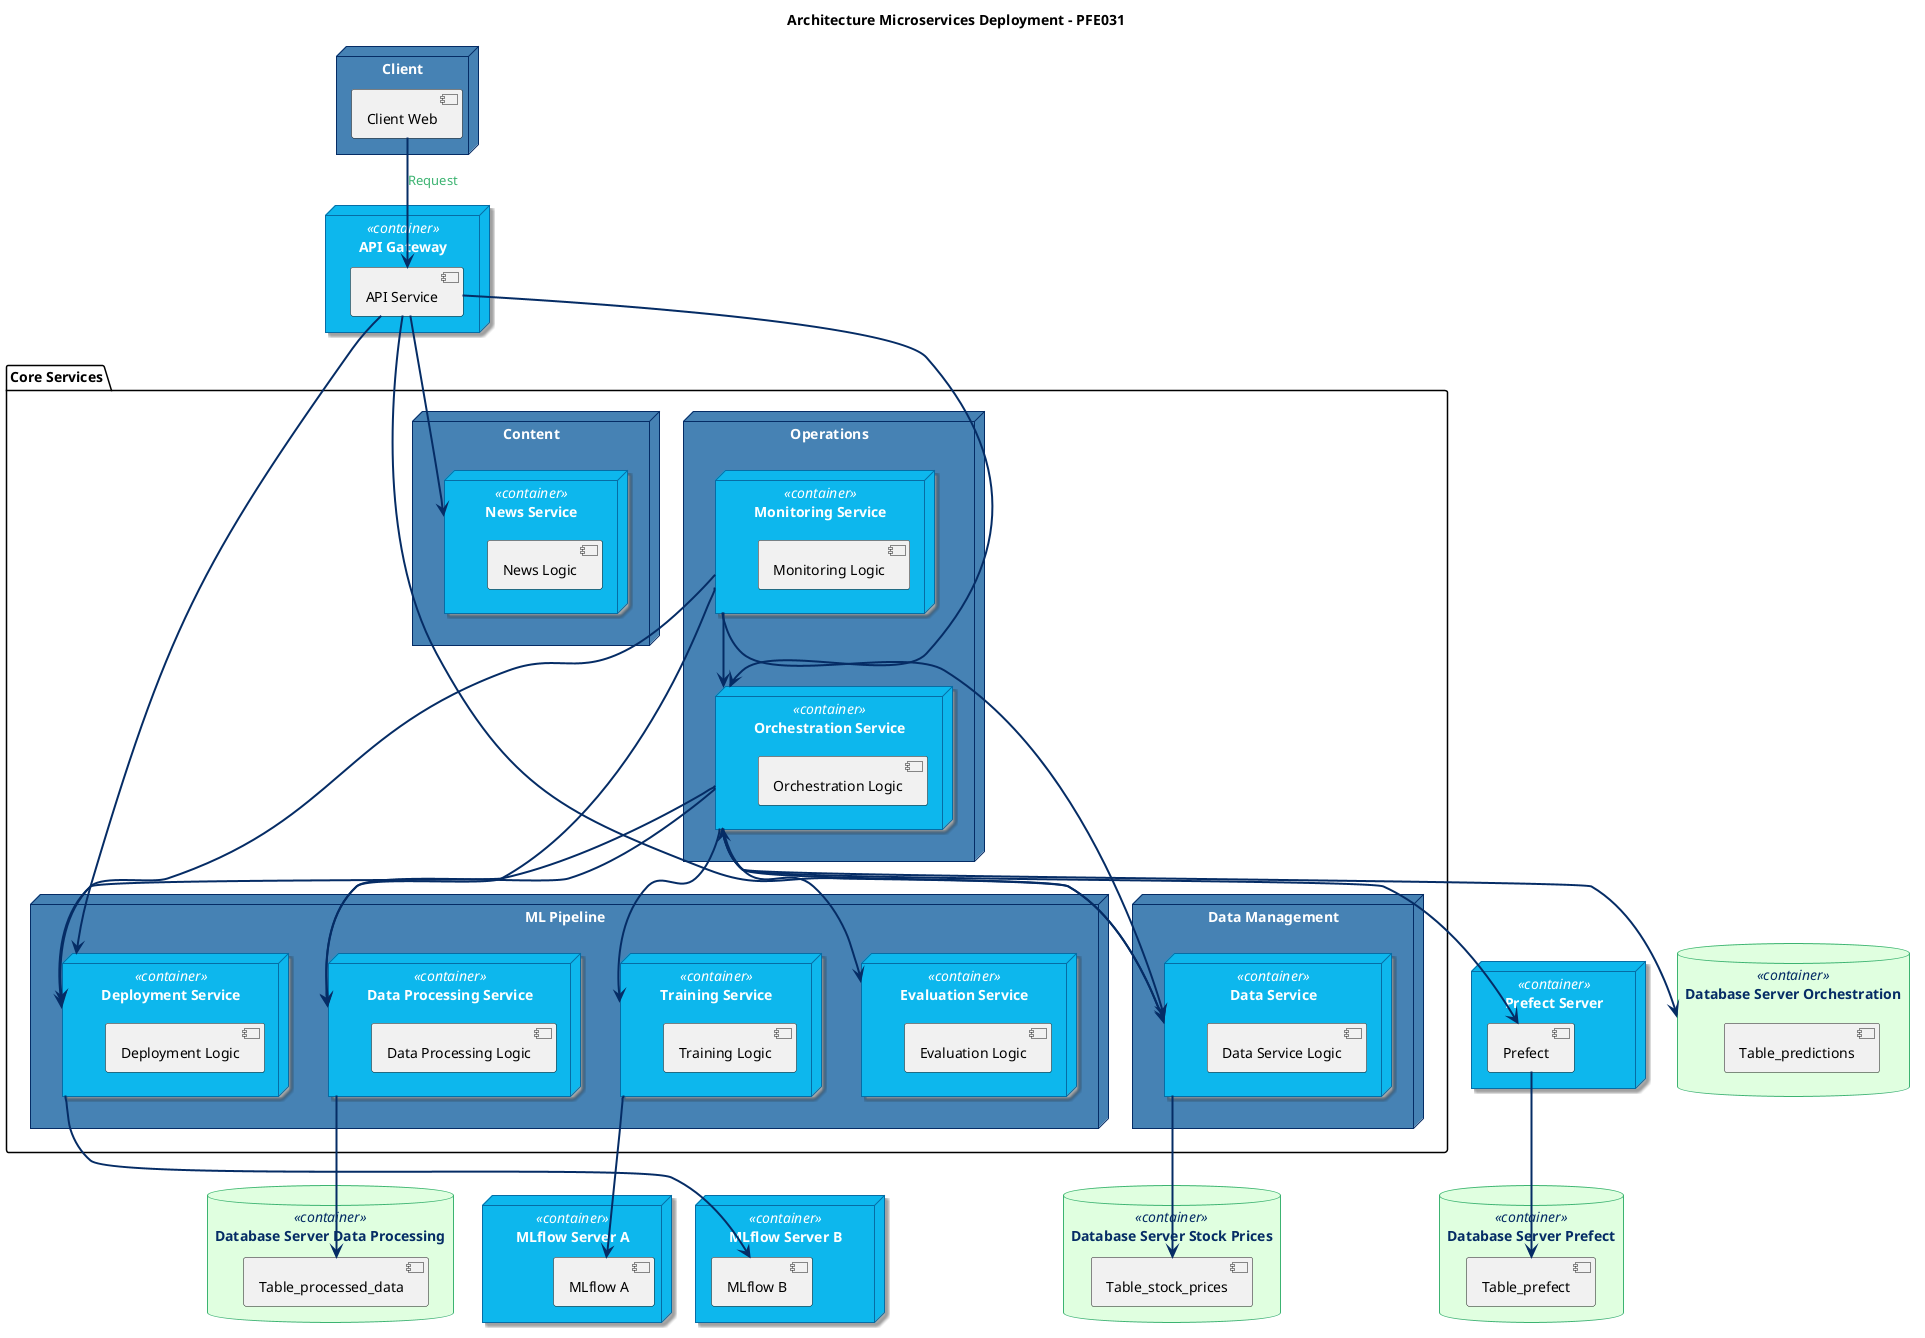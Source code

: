 @startuml Architecture Microservices Deployment

title Architecture Microservices Deployment - PFE031

!define DARKBLUE #052C65
!define LIGHTBLUE #4682B4
!define GREEN #3CB371
!define ORANGE #FFA500
!define GRAY #808080
!define CONTAINER_COLOR #0db7ed
!define CONTAINER_BORDER_COLOR #066da5

skinparam node {
  BorderColor DARKBLUE
  BackgroundColor LIGHTBLUE
  FontColor white
}

skinparam database {
  BorderColor GREEN
  BackgroundColor #E0FFE0
  FontColor DARKBLUE
}

skinparam node<<container>> {
  BackgroundColor CONTAINER_COLOR
  BorderColor CONTAINER_BORDER_COLOR
  StereotypeFontColor white
  FontColor white
  Shadowing true
}

' Define arrow colors
skinparam Arrow {
  Color DARKBLUE
  Thickness 2
}

' Client Layer
node "Client" as client {
  [Client Web] as web
}

' API Gateway Layer
node "API Gateway" as gateway <<container>> {
  [API Service] as api
}

' Core Services - grouped by functionality
package "Core Services" {
  node "Data Management" as dataNode {
    node "Data Service" as data <<container>> {
      [Data Service Logic]
    }
  }
  
  node "ML Pipeline" as mlNode {
    node "Data Processing Service" as dataProcessing <<container>> {
      [Data Processing Logic]
    }
    node "Training Service" as training <<container>> {
      [Training Logic]
    }
    node "Evaluation Service" as evaluation <<container>> {
      [Evaluation Logic]
    }
    node "Deployment Service" as deployment <<container>> {
      [Deployment Logic]
    }
  }
  
  node "Operations" as opsNode {
    node "Orchestration Service" as orchestration <<container>> {
      [Orchestration Logic]
    }
    node "Monitoring Service" as monitoring <<container>> {
      [Monitoring Logic]
    }
  }
  
  node "Content" as contentNode {
    node "News Service" as news <<container>> {
      [News Logic]
    }
  }
}

' Data Storage Layer

' Bases de données

' Database Prefect
database "Database Server Prefect" as dbPrefect <<container>> {
  [Table_prefect] as prefectTable
}

' Database Orchestration
database "Database Server Orchestration" as dbOrch <<container>> {
  [Table_predictions] as predTable
}

' Database Stock Prices
database "Database Server Stock Prices" as dbStock <<container>> {
  [Table_stock_prices] as stockTable
}

' Database Data Processing
database "Database Server Data Processing" as dbDataProcessing <<container>> {
  [Table_processed_data] as processedDataTable
}

' MLflow Servers
node "MLflow Server A" as mlflowA <<container>> {
  [MLflow A] as mlflowServiceA
}

node "MLflow Server B" as mlflowB <<container>> {
  [MLflow B] as mlflowServiceB
}

' Prefect Container
node "Prefect Server" as prefectNode <<container>> {
  [Prefect] as prefect
}

' Connections
web --> api : <color:GREEN>Request</color>

api --> orchestration
api --> data
api --> deployment
api --> news

orchestration <--> prefect
orchestration --> data
orchestration --> training
orchestration --> deployment
orchestration --> dataProcessing
orchestration --> evaluation
orchestration --> dbOrch

prefect --> prefectTable

data --> stockTable
training --> mlflowServiceA
deployment --> mlflowServiceB
dataProcessing --> processedDataTable

monitoring --> deployment
monitoring --> orchestration
monitoring --> data
monitoring --> dataProcessing

@enduml
